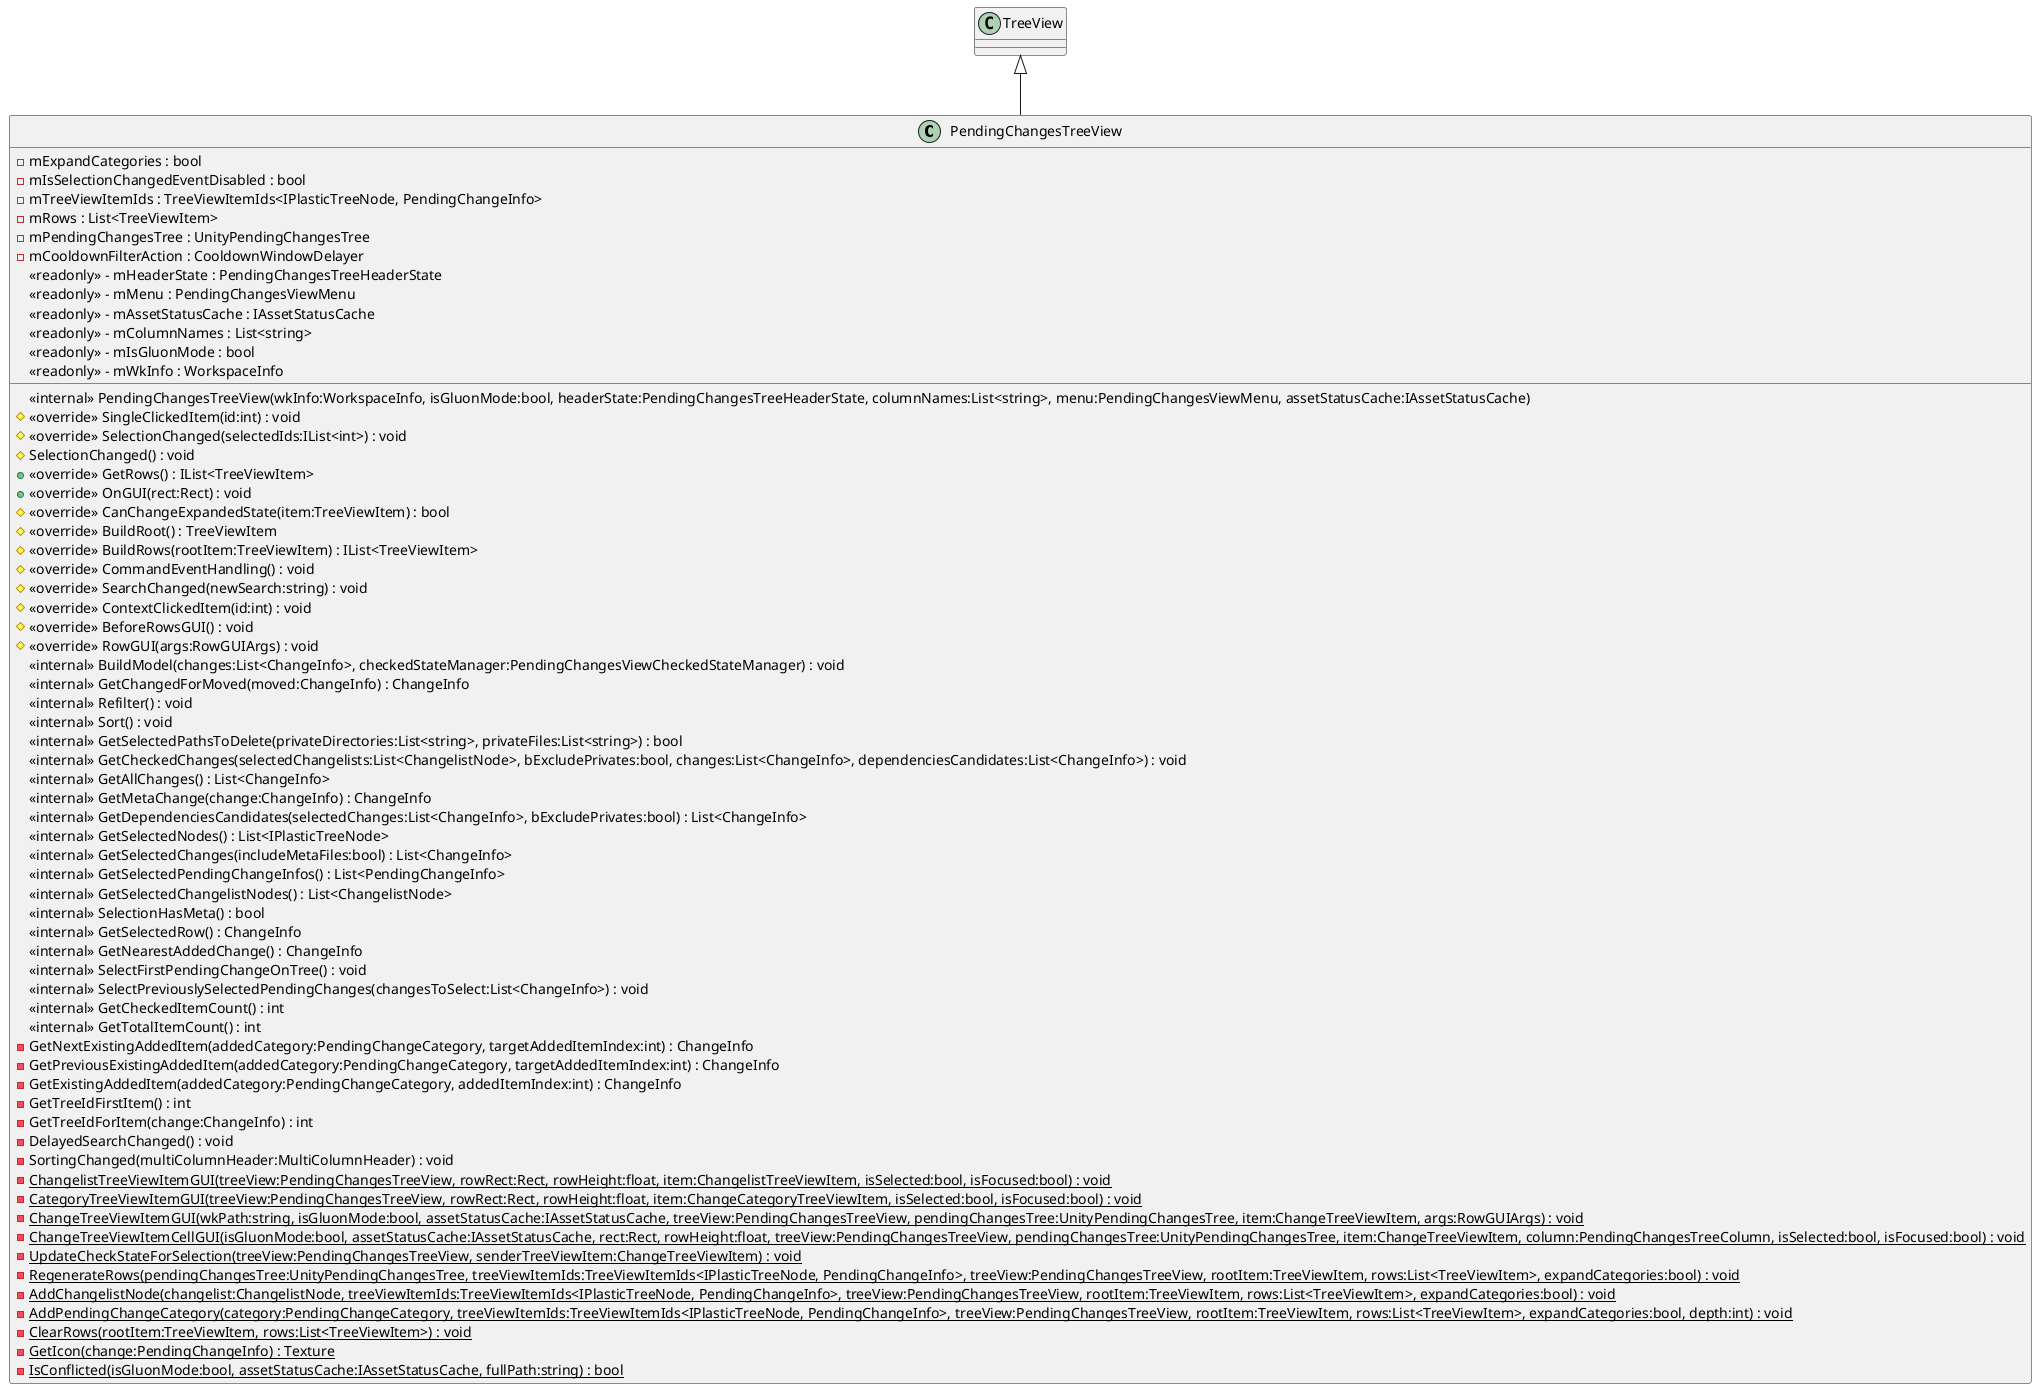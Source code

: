@startuml
class PendingChangesTreeView {
    <<internal>> PendingChangesTreeView(wkInfo:WorkspaceInfo, isGluonMode:bool, headerState:PendingChangesTreeHeaderState, columnNames:List<string>, menu:PendingChangesViewMenu, assetStatusCache:IAssetStatusCache)
    # <<override>> SingleClickedItem(id:int) : void
    # <<override>> SelectionChanged(selectedIds:IList<int>) : void
    # SelectionChanged() : void
    + <<override>> GetRows() : IList<TreeViewItem>
    + <<override>> OnGUI(rect:Rect) : void
    # <<override>> CanChangeExpandedState(item:TreeViewItem) : bool
    # <<override>> BuildRoot() : TreeViewItem
    # <<override>> BuildRows(rootItem:TreeViewItem) : IList<TreeViewItem>
    # <<override>> CommandEventHandling() : void
    # <<override>> SearchChanged(newSearch:string) : void
    # <<override>> ContextClickedItem(id:int) : void
    # <<override>> BeforeRowsGUI() : void
    # <<override>> RowGUI(args:RowGUIArgs) : void
    <<internal>> BuildModel(changes:List<ChangeInfo>, checkedStateManager:PendingChangesViewCheckedStateManager) : void
    <<internal>> GetChangedForMoved(moved:ChangeInfo) : ChangeInfo
    <<internal>> Refilter() : void
    <<internal>> Sort() : void
    <<internal>> GetSelectedPathsToDelete(privateDirectories:List<string>, privateFiles:List<string>) : bool
    <<internal>> GetCheckedChanges(selectedChangelists:List<ChangelistNode>, bExcludePrivates:bool, changes:List<ChangeInfo>, dependenciesCandidates:List<ChangeInfo>) : void
    <<internal>> GetAllChanges() : List<ChangeInfo>
    <<internal>> GetMetaChange(change:ChangeInfo) : ChangeInfo
    <<internal>> GetDependenciesCandidates(selectedChanges:List<ChangeInfo>, bExcludePrivates:bool) : List<ChangeInfo>
    <<internal>> GetSelectedNodes() : List<IPlasticTreeNode>
    <<internal>> GetSelectedChanges(includeMetaFiles:bool) : List<ChangeInfo>
    <<internal>> GetSelectedPendingChangeInfos() : List<PendingChangeInfo>
    <<internal>> GetSelectedChangelistNodes() : List<ChangelistNode>
    <<internal>> SelectionHasMeta() : bool
    <<internal>> GetSelectedRow() : ChangeInfo
    <<internal>> GetNearestAddedChange() : ChangeInfo
    <<internal>> SelectFirstPendingChangeOnTree() : void
    <<internal>> SelectPreviouslySelectedPendingChanges(changesToSelect:List<ChangeInfo>) : void
    <<internal>> GetCheckedItemCount() : int
    <<internal>> GetTotalItemCount() : int
    - GetNextExistingAddedItem(addedCategory:PendingChangeCategory, targetAddedItemIndex:int) : ChangeInfo
    - GetPreviousExistingAddedItem(addedCategory:PendingChangeCategory, targetAddedItemIndex:int) : ChangeInfo
    - GetExistingAddedItem(addedCategory:PendingChangeCategory, addedItemIndex:int) : ChangeInfo
    - GetTreeIdFirstItem() : int
    - GetTreeIdForItem(change:ChangeInfo) : int
    - DelayedSearchChanged() : void
    - SortingChanged(multiColumnHeader:MultiColumnHeader) : void
    {static} - ChangelistTreeViewItemGUI(treeView:PendingChangesTreeView, rowRect:Rect, rowHeight:float, item:ChangelistTreeViewItem, isSelected:bool, isFocused:bool) : void
    {static} - CategoryTreeViewItemGUI(treeView:PendingChangesTreeView, rowRect:Rect, rowHeight:float, item:ChangeCategoryTreeViewItem, isSelected:bool, isFocused:bool) : void
    {static} - ChangeTreeViewItemGUI(wkPath:string, isGluonMode:bool, assetStatusCache:IAssetStatusCache, treeView:PendingChangesTreeView, pendingChangesTree:UnityPendingChangesTree, item:ChangeTreeViewItem, args:RowGUIArgs) : void
    {static} - ChangeTreeViewItemCellGUI(isGluonMode:bool, assetStatusCache:IAssetStatusCache, rect:Rect, rowHeight:float, treeView:PendingChangesTreeView, pendingChangesTree:UnityPendingChangesTree, item:ChangeTreeViewItem, column:PendingChangesTreeColumn, isSelected:bool, isFocused:bool) : void
    {static} - UpdateCheckStateForSelection(treeView:PendingChangesTreeView, senderTreeViewItem:ChangeTreeViewItem) : void
    {static} - RegenerateRows(pendingChangesTree:UnityPendingChangesTree, treeViewItemIds:TreeViewItemIds<IPlasticTreeNode, PendingChangeInfo>, treeView:PendingChangesTreeView, rootItem:TreeViewItem, rows:List<TreeViewItem>, expandCategories:bool) : void
    {static} - AddChangelistNode(changelist:ChangelistNode, treeViewItemIds:TreeViewItemIds<IPlasticTreeNode, PendingChangeInfo>, treeView:PendingChangesTreeView, rootItem:TreeViewItem, rows:List<TreeViewItem>, expandCategories:bool) : void
    {static} - AddPendingChangeCategory(category:PendingChangeCategory, treeViewItemIds:TreeViewItemIds<IPlasticTreeNode, PendingChangeInfo>, treeView:PendingChangesTreeView, rootItem:TreeViewItem, rows:List<TreeViewItem>, expandCategories:bool, depth:int) : void
    {static} - ClearRows(rootItem:TreeViewItem, rows:List<TreeViewItem>) : void
    {static} - GetIcon(change:PendingChangeInfo) : Texture
    {static} - IsConflicted(isGluonMode:bool, assetStatusCache:IAssetStatusCache, fullPath:string) : bool
    - mExpandCategories : bool
    - mIsSelectionChangedEventDisabled : bool
    - mTreeViewItemIds : TreeViewItemIds<IPlasticTreeNode, PendingChangeInfo>
    - mRows : List<TreeViewItem>
    - mPendingChangesTree : UnityPendingChangesTree
    - mCooldownFilterAction : CooldownWindowDelayer
    <<readonly>> - mHeaderState : PendingChangesTreeHeaderState
    <<readonly>> - mMenu : PendingChangesViewMenu
    <<readonly>> - mAssetStatusCache : IAssetStatusCache
    <<readonly>> - mColumnNames : List<string>
    <<readonly>> - mIsGluonMode : bool
    <<readonly>> - mWkInfo : WorkspaceInfo
}
TreeView <|-- PendingChangesTreeView
@enduml
